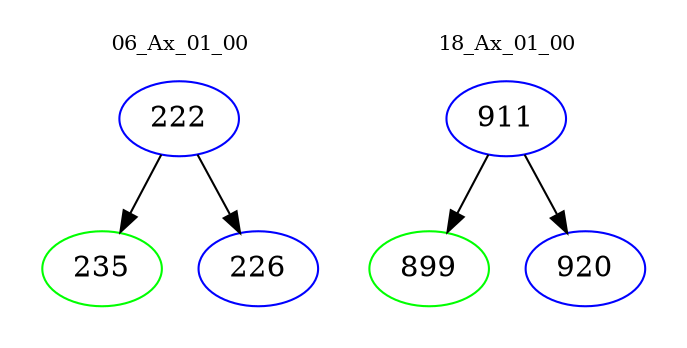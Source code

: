 digraph{
subgraph cluster_0 {
color = white
label = "06_Ax_01_00";
fontsize=10;
T0_222 [label="222", color="blue"]
T0_222 -> T0_235 [color="black"]
T0_235 [label="235", color="green"]
T0_222 -> T0_226 [color="black"]
T0_226 [label="226", color="blue"]
}
subgraph cluster_1 {
color = white
label = "18_Ax_01_00";
fontsize=10;
T1_911 [label="911", color="blue"]
T1_911 -> T1_899 [color="black"]
T1_899 [label="899", color="green"]
T1_911 -> T1_920 [color="black"]
T1_920 [label="920", color="blue"]
}
}

